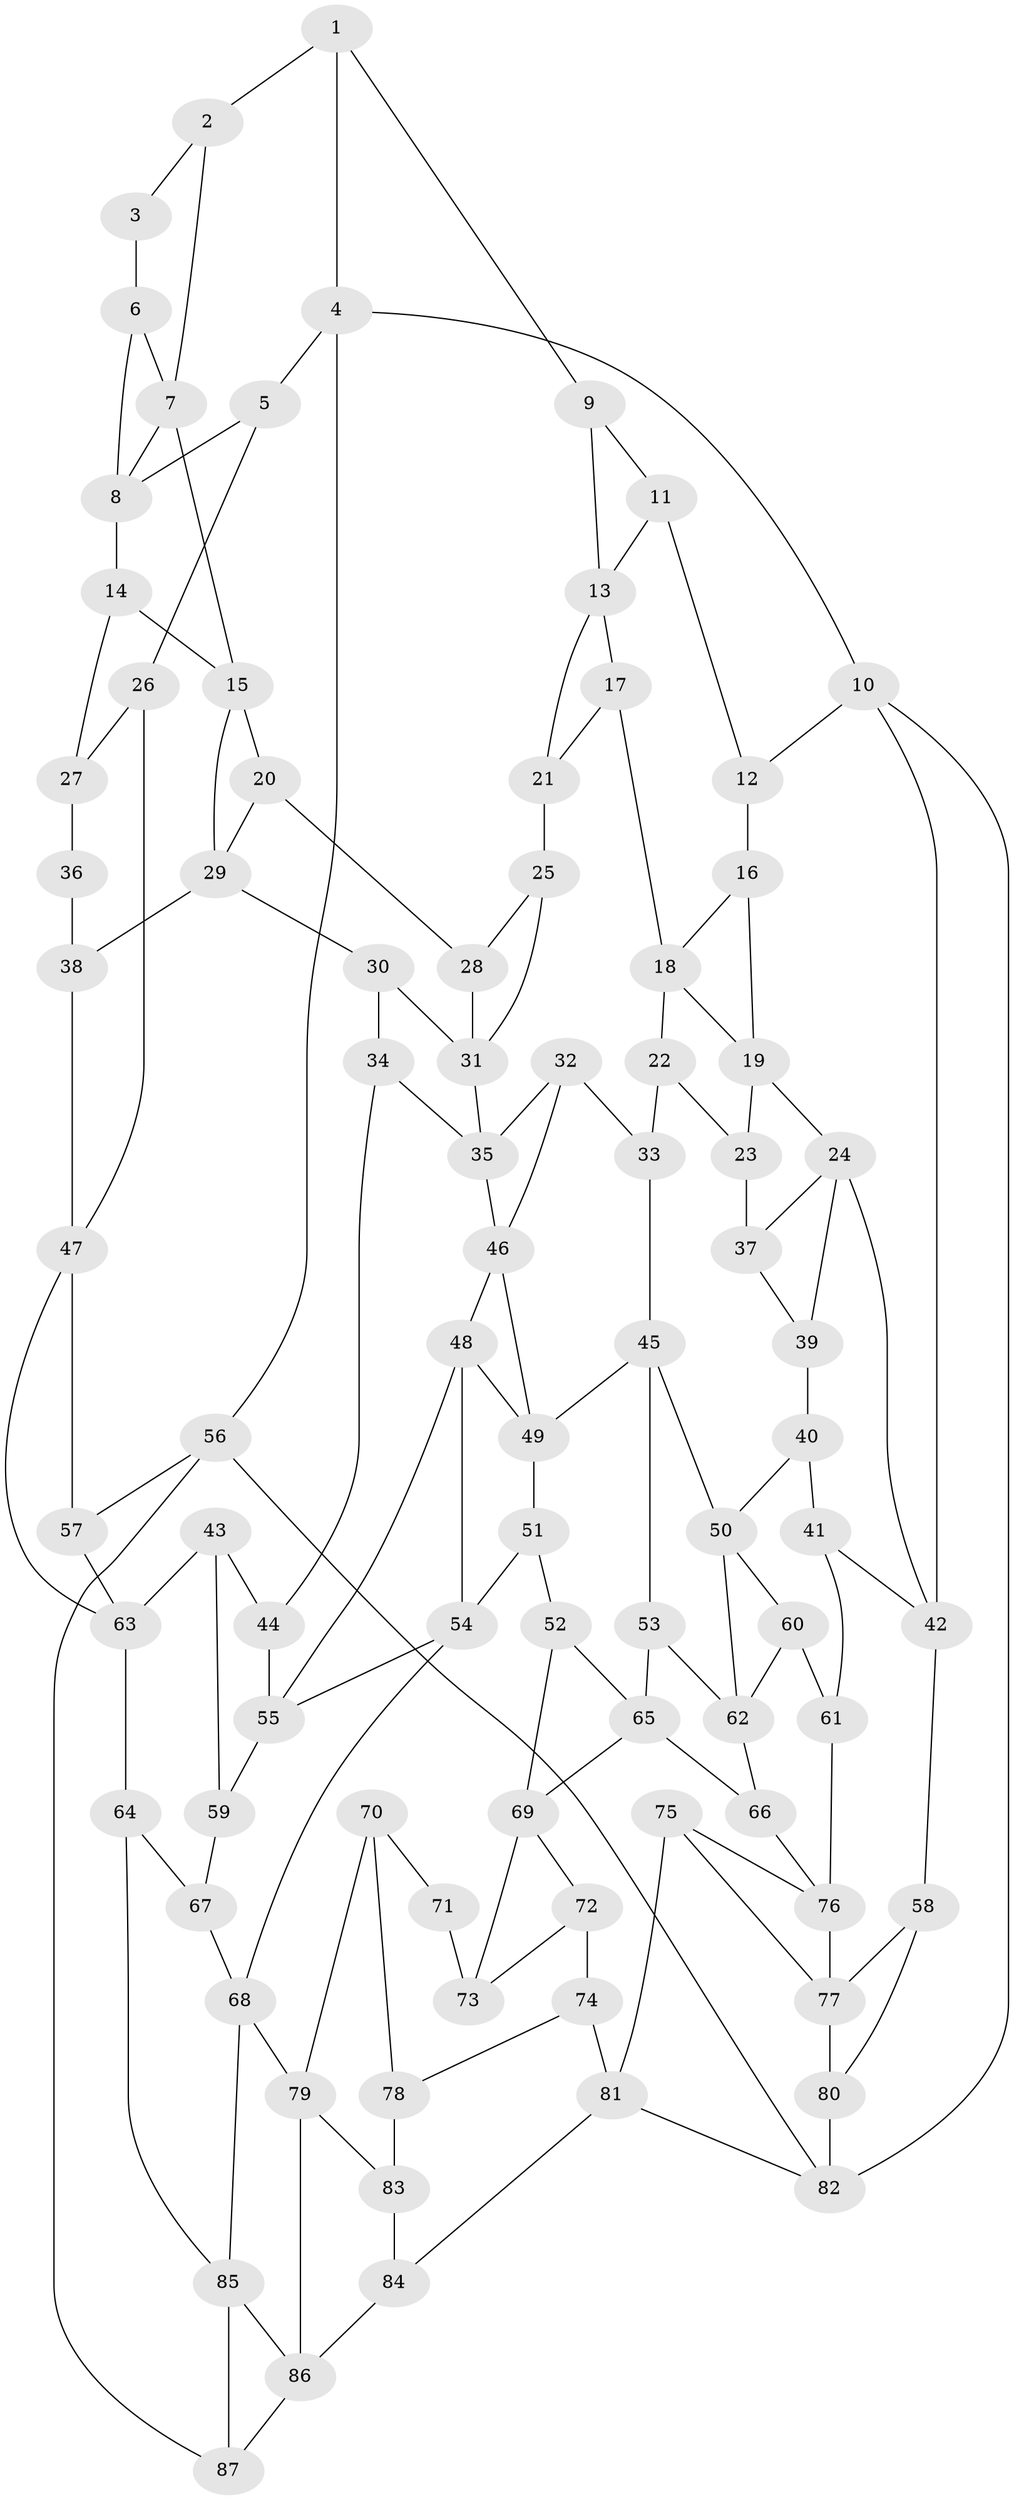 // original degree distribution, {4: 0.2222222222222222, 5: 0.5347222222222222, 6: 0.2222222222222222, 3: 0.020833333333333332}
// Generated by graph-tools (version 1.1) at 2025/38/03/04/25 23:38:28]
// undirected, 87 vertices, 146 edges
graph export_dot {
  node [color=gray90,style=filled];
  1;
  2;
  3;
  4;
  5;
  6;
  7;
  8;
  9;
  10;
  11;
  12;
  13;
  14;
  15;
  16;
  17;
  18;
  19;
  20;
  21;
  22;
  23;
  24;
  25;
  26;
  27;
  28;
  29;
  30;
  31;
  32;
  33;
  34;
  35;
  36;
  37;
  38;
  39;
  40;
  41;
  42;
  43;
  44;
  45;
  46;
  47;
  48;
  49;
  50;
  51;
  52;
  53;
  54;
  55;
  56;
  57;
  58;
  59;
  60;
  61;
  62;
  63;
  64;
  65;
  66;
  67;
  68;
  69;
  70;
  71;
  72;
  73;
  74;
  75;
  76;
  77;
  78;
  79;
  80;
  81;
  82;
  83;
  84;
  85;
  86;
  87;
  1 -- 2 [weight=1.0];
  1 -- 4 [weight=1.0];
  1 -- 9 [weight=1.0];
  2 -- 3 [weight=1.0];
  2 -- 7 [weight=1.0];
  3 -- 6 [weight=2.0];
  4 -- 5 [weight=1.0];
  4 -- 10 [weight=1.0];
  4 -- 56 [weight=1.0];
  5 -- 8 [weight=1.0];
  5 -- 26 [weight=1.0];
  6 -- 7 [weight=1.0];
  6 -- 8 [weight=1.0];
  7 -- 8 [weight=1.0];
  7 -- 15 [weight=1.0];
  8 -- 14 [weight=1.0];
  9 -- 11 [weight=1.0];
  9 -- 13 [weight=1.0];
  10 -- 12 [weight=1.0];
  10 -- 42 [weight=1.0];
  10 -- 82 [weight=1.0];
  11 -- 12 [weight=1.0];
  11 -- 13 [weight=1.0];
  12 -- 16 [weight=2.0];
  13 -- 17 [weight=1.0];
  13 -- 21 [weight=1.0];
  14 -- 15 [weight=1.0];
  14 -- 27 [weight=1.0];
  15 -- 20 [weight=1.0];
  15 -- 29 [weight=1.0];
  16 -- 18 [weight=1.0];
  16 -- 19 [weight=1.0];
  17 -- 18 [weight=1.0];
  17 -- 21 [weight=1.0];
  18 -- 19 [weight=1.0];
  18 -- 22 [weight=1.0];
  19 -- 23 [weight=1.0];
  19 -- 24 [weight=1.0];
  20 -- 28 [weight=2.0];
  20 -- 29 [weight=1.0];
  21 -- 25 [weight=2.0];
  22 -- 23 [weight=1.0];
  22 -- 33 [weight=1.0];
  23 -- 37 [weight=2.0];
  24 -- 37 [weight=1.0];
  24 -- 39 [weight=1.0];
  24 -- 42 [weight=1.0];
  25 -- 28 [weight=1.0];
  25 -- 31 [weight=1.0];
  26 -- 27 [weight=1.0];
  26 -- 47 [weight=1.0];
  27 -- 36 [weight=2.0];
  28 -- 31 [weight=1.0];
  29 -- 30 [weight=1.0];
  29 -- 38 [weight=1.0];
  30 -- 31 [weight=1.0];
  30 -- 34 [weight=1.0];
  31 -- 35 [weight=1.0];
  32 -- 33 [weight=1.0];
  32 -- 35 [weight=1.0];
  32 -- 46 [weight=1.0];
  33 -- 45 [weight=1.0];
  34 -- 35 [weight=1.0];
  34 -- 44 [weight=1.0];
  35 -- 46 [weight=1.0];
  36 -- 38 [weight=2.0];
  37 -- 39 [weight=1.0];
  38 -- 47 [weight=1.0];
  39 -- 40 [weight=2.0];
  40 -- 41 [weight=1.0];
  40 -- 50 [weight=1.0];
  41 -- 42 [weight=1.0];
  41 -- 61 [weight=1.0];
  42 -- 58 [weight=1.0];
  43 -- 44 [weight=1.0];
  43 -- 59 [weight=1.0];
  43 -- 63 [weight=1.0];
  44 -- 55 [weight=1.0];
  45 -- 49 [weight=1.0];
  45 -- 50 [weight=1.0];
  45 -- 53 [weight=1.0];
  46 -- 48 [weight=1.0];
  46 -- 49 [weight=1.0];
  47 -- 57 [weight=1.0];
  47 -- 63 [weight=1.0];
  48 -- 49 [weight=1.0];
  48 -- 54 [weight=1.0];
  48 -- 55 [weight=1.0];
  49 -- 51 [weight=1.0];
  50 -- 60 [weight=1.0];
  50 -- 62 [weight=1.0];
  51 -- 52 [weight=1.0];
  51 -- 54 [weight=1.0];
  52 -- 65 [weight=1.0];
  52 -- 69 [weight=1.0];
  53 -- 62 [weight=1.0];
  53 -- 65 [weight=1.0];
  54 -- 55 [weight=1.0];
  54 -- 68 [weight=1.0];
  55 -- 59 [weight=1.0];
  56 -- 57 [weight=1.0];
  56 -- 82 [weight=1.0];
  56 -- 87 [weight=1.0];
  57 -- 63 [weight=1.0];
  58 -- 77 [weight=1.0];
  58 -- 80 [weight=1.0];
  59 -- 67 [weight=2.0];
  60 -- 61 [weight=2.0];
  60 -- 62 [weight=1.0];
  61 -- 76 [weight=1.0];
  62 -- 66 [weight=1.0];
  63 -- 64 [weight=1.0];
  64 -- 67 [weight=1.0];
  64 -- 85 [weight=1.0];
  65 -- 66 [weight=1.0];
  65 -- 69 [weight=1.0];
  66 -- 76 [weight=1.0];
  67 -- 68 [weight=1.0];
  68 -- 79 [weight=1.0];
  68 -- 85 [weight=1.0];
  69 -- 72 [weight=1.0];
  69 -- 73 [weight=1.0];
  70 -- 71 [weight=1.0];
  70 -- 78 [weight=1.0];
  70 -- 79 [weight=1.0];
  71 -- 73 [weight=2.0];
  72 -- 73 [weight=1.0];
  72 -- 74 [weight=1.0];
  74 -- 78 [weight=1.0];
  74 -- 81 [weight=1.0];
  75 -- 76 [weight=1.0];
  75 -- 77 [weight=1.0];
  75 -- 81 [weight=1.0];
  76 -- 77 [weight=1.0];
  77 -- 80 [weight=1.0];
  78 -- 83 [weight=2.0];
  79 -- 83 [weight=1.0];
  79 -- 86 [weight=1.0];
  80 -- 82 [weight=2.0];
  81 -- 82 [weight=1.0];
  81 -- 84 [weight=1.0];
  83 -- 84 [weight=1.0];
  84 -- 86 [weight=1.0];
  85 -- 86 [weight=1.0];
  85 -- 87 [weight=1.0];
  86 -- 87 [weight=1.0];
}

